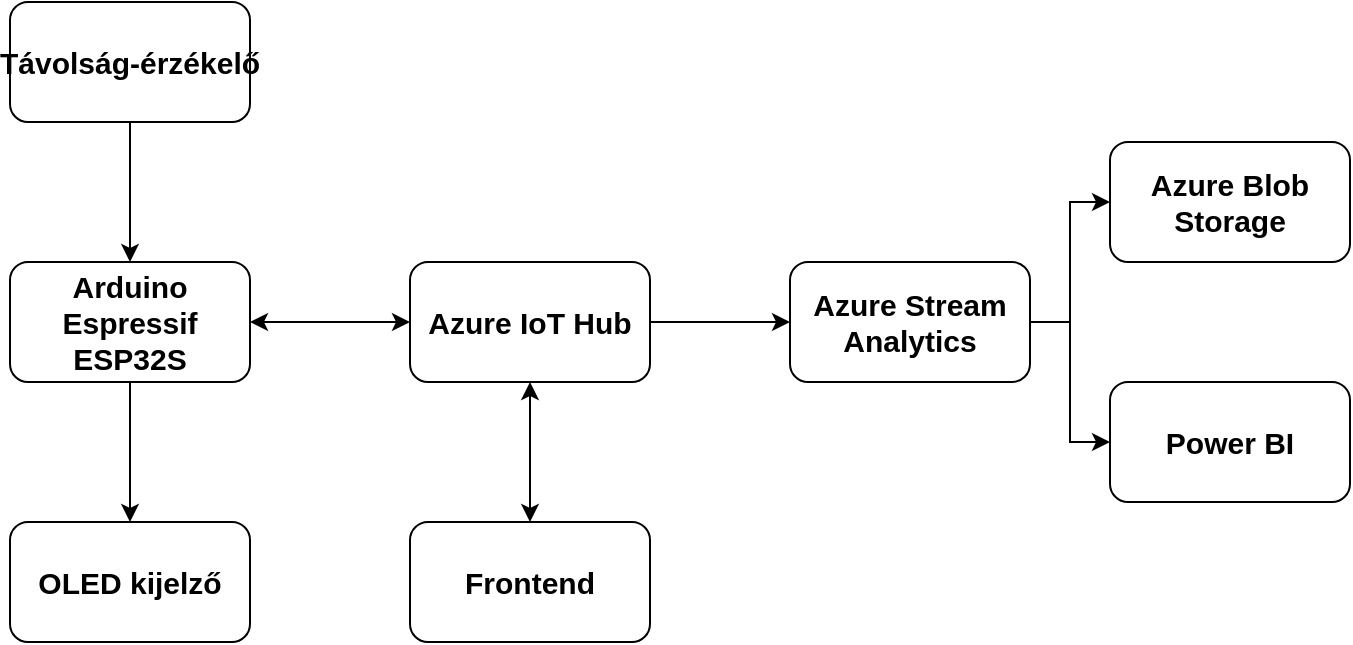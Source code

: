 <mxfile version="17.4.6" type="device"><diagram name="Page-1" id="9c096ad6-e400-ecc8-3e38-643d2caac077"><mxGraphModel dx="1422" dy="762" grid="1" gridSize="10" guides="1" tooltips="1" connect="1" arrows="1" fold="1" page="1" pageScale="1.5" pageWidth="1169" pageHeight="826" background="none" math="0" shadow="0"><root><mxCell id="0" style=";html=1;"/><mxCell id="1" style=";html=1;" parent="0"/><mxCell id="L3iEunjPoRp_lOzPtuGa-9" value="" style="edgeStyle=orthogonalEdgeStyle;rounded=0;orthogonalLoop=1;jettySize=auto;html=1;" edge="1" parent="1" source="L3iEunjPoRp_lOzPtuGa-1" target="L3iEunjPoRp_lOzPtuGa-3"><mxGeometry relative="1" as="geometry"/></mxCell><mxCell id="L3iEunjPoRp_lOzPtuGa-1" value="&lt;b&gt;&lt;font style=&quot;font-size: 15px&quot;&gt;Arduino Espressif ESP32S&lt;/font&gt;&lt;/b&gt;" style="rounded=1;whiteSpace=wrap;html=1;" vertex="1" parent="1"><mxGeometry x="280" y="480" width="120" height="60" as="geometry"/></mxCell><mxCell id="L3iEunjPoRp_lOzPtuGa-8" value="" style="edgeStyle=orthogonalEdgeStyle;rounded=0;orthogonalLoop=1;jettySize=auto;html=1;" edge="1" parent="1" source="L3iEunjPoRp_lOzPtuGa-2" target="L3iEunjPoRp_lOzPtuGa-1"><mxGeometry relative="1" as="geometry"/></mxCell><mxCell id="L3iEunjPoRp_lOzPtuGa-2" value="&lt;b&gt;&lt;font style=&quot;font-size: 15px&quot;&gt;Távolság-érzékelő&lt;/font&gt;&lt;/b&gt;" style="rounded=1;whiteSpace=wrap;html=1;" vertex="1" parent="1"><mxGeometry x="280" y="350" width="120" height="60" as="geometry"/></mxCell><mxCell id="L3iEunjPoRp_lOzPtuGa-3" value="&lt;b&gt;&lt;font style=&quot;font-size: 15px&quot;&gt;OLED kijelző&lt;/font&gt;&lt;/b&gt;" style="rounded=1;whiteSpace=wrap;html=1;" vertex="1" parent="1"><mxGeometry x="280" y="610" width="120" height="60" as="geometry"/></mxCell><mxCell id="L3iEunjPoRp_lOzPtuGa-12" value="" style="edgeStyle=orthogonalEdgeStyle;rounded=0;orthogonalLoop=1;jettySize=auto;html=1;startArrow=classic;startFill=1;" edge="1" parent="1" source="L3iEunjPoRp_lOzPtuGa-4" target="L3iEunjPoRp_lOzPtuGa-1"><mxGeometry relative="1" as="geometry"/></mxCell><mxCell id="L3iEunjPoRp_lOzPtuGa-13" value="" style="edgeStyle=orthogonalEdgeStyle;rounded=0;orthogonalLoop=1;jettySize=auto;html=1;startArrow=none;startFill=0;" edge="1" parent="1" source="L3iEunjPoRp_lOzPtuGa-4" target="L3iEunjPoRp_lOzPtuGa-5"><mxGeometry relative="1" as="geometry"/></mxCell><mxCell id="L3iEunjPoRp_lOzPtuGa-17" value="" style="edgeStyle=orthogonalEdgeStyle;rounded=0;orthogonalLoop=1;jettySize=auto;html=1;startArrow=classic;startFill=1;" edge="1" parent="1" source="L3iEunjPoRp_lOzPtuGa-4" target="L3iEunjPoRp_lOzPtuGa-16"><mxGeometry relative="1" as="geometry"/></mxCell><mxCell id="L3iEunjPoRp_lOzPtuGa-4" value="&lt;b&gt;&lt;font style=&quot;font-size: 15px&quot;&gt;Azure IoT Hub&lt;/font&gt;&lt;/b&gt;" style="rounded=1;whiteSpace=wrap;html=1;" vertex="1" parent="1"><mxGeometry x="480" y="480" width="120" height="60" as="geometry"/></mxCell><mxCell id="L3iEunjPoRp_lOzPtuGa-14" value="" style="edgeStyle=orthogonalEdgeStyle;rounded=0;orthogonalLoop=1;jettySize=auto;html=1;startArrow=none;startFill=0;" edge="1" parent="1" source="L3iEunjPoRp_lOzPtuGa-5" target="L3iEunjPoRp_lOzPtuGa-7"><mxGeometry relative="1" as="geometry"><Array as="points"><mxPoint x="810" y="510"/><mxPoint x="810" y="570"/></Array></mxGeometry></mxCell><mxCell id="L3iEunjPoRp_lOzPtuGa-15" style="edgeStyle=orthogonalEdgeStyle;rounded=0;orthogonalLoop=1;jettySize=auto;html=1;exitX=1;exitY=0.5;exitDx=0;exitDy=0;entryX=0;entryY=0.5;entryDx=0;entryDy=0;startArrow=none;startFill=0;" edge="1" parent="1" source="L3iEunjPoRp_lOzPtuGa-5" target="L3iEunjPoRp_lOzPtuGa-6"><mxGeometry relative="1" as="geometry"/></mxCell><mxCell id="L3iEunjPoRp_lOzPtuGa-5" value="&lt;b&gt;&lt;font style=&quot;font-size: 15px&quot;&gt;Azure Stream Analytics&lt;/font&gt;&lt;/b&gt;" style="rounded=1;whiteSpace=wrap;html=1;" vertex="1" parent="1"><mxGeometry x="670" y="480" width="120" height="60" as="geometry"/></mxCell><mxCell id="L3iEunjPoRp_lOzPtuGa-6" value="&lt;b&gt;&lt;font style=&quot;font-size: 15px&quot;&gt;Azure Blob Storage&lt;/font&gt;&lt;/b&gt;" style="rounded=1;whiteSpace=wrap;html=1;" vertex="1" parent="1"><mxGeometry x="830" y="420" width="120" height="60" as="geometry"/></mxCell><mxCell id="L3iEunjPoRp_lOzPtuGa-7" value="&lt;b&gt;&lt;font style=&quot;font-size: 15px&quot;&gt;Power BI&lt;/font&gt;&lt;/b&gt;" style="rounded=1;whiteSpace=wrap;html=1;" vertex="1" parent="1"><mxGeometry x="830" y="540" width="120" height="60" as="geometry"/></mxCell><mxCell id="L3iEunjPoRp_lOzPtuGa-16" value="&lt;font style=&quot;font-size: 15px&quot;&gt;&lt;b&gt;Frontend&lt;/b&gt;&lt;/font&gt;" style="rounded=1;whiteSpace=wrap;html=1;" vertex="1" parent="1"><mxGeometry x="480" y="610" width="120" height="60" as="geometry"/></mxCell></root></mxGraphModel></diagram></mxfile>